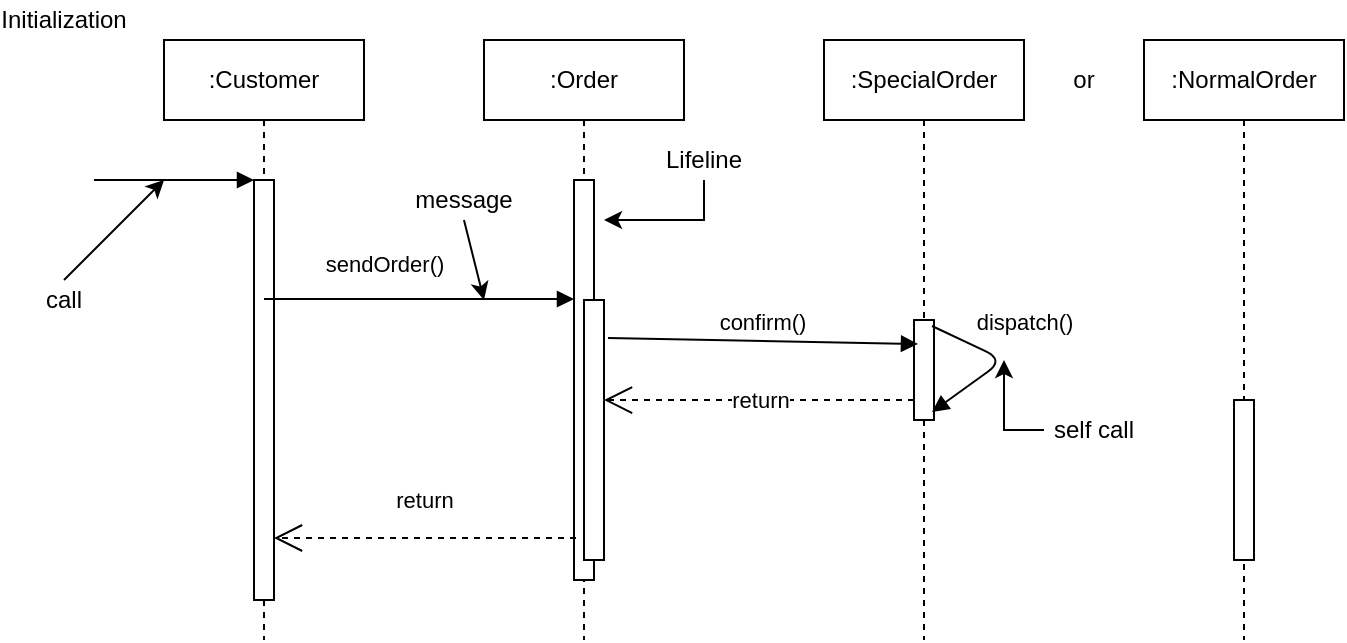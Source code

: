 <mxfile version="12.9.12" type="google"><diagram name="Page-1" id="e7e014a7-5840-1c2e-5031-d8a46d1fe8dd"><mxGraphModel dx="868" dy="456" grid="1" gridSize="10" guides="1" tooltips="1" connect="1" arrows="1" fold="1" page="1" pageScale="1" pageWidth="1169" pageHeight="826" background="#ffffff" math="0" shadow="0"><root><mxCell id="0"/><mxCell id="1" parent="0"/><mxCell id="6W8kOgB2Yg96ePMihmIw-41" value=":Customer" style="shape=umlLifeline;perimeter=lifelinePerimeter;whiteSpace=wrap;html=1;container=1;collapsible=0;recursiveResize=0;outlineConnect=0;" vertex="1" parent="1"><mxGeometry x="150" y="120" width="100" height="300" as="geometry"/></mxCell><mxCell id="6W8kOgB2Yg96ePMihmIw-45" value="" style="html=1;points=[];perimeter=orthogonalPerimeter;" vertex="1" parent="6W8kOgB2Yg96ePMihmIw-41"><mxGeometry x="45" y="70" width="10" height="210" as="geometry"/></mxCell><mxCell id="6W8kOgB2Yg96ePMihmIw-46" value="" style="html=1;verticalAlign=bottom;endArrow=block;" edge="1" parent="6W8kOgB2Yg96ePMihmIw-41"><mxGeometry width="80" relative="1" as="geometry"><mxPoint x="-35" y="70" as="sourcePoint"/><mxPoint x="45" y="70" as="targetPoint"/><Array as="points"><mxPoint x="-5" y="70"/></Array></mxGeometry></mxCell><mxCell id="6W8kOgB2Yg96ePMihmIw-42" value=":Order" style="shape=umlLifeline;perimeter=lifelinePerimeter;whiteSpace=wrap;html=1;container=1;collapsible=0;recursiveResize=0;outlineConnect=0;" vertex="1" parent="1"><mxGeometry x="310" y="120" width="100" height="300" as="geometry"/></mxCell><mxCell id="6W8kOgB2Yg96ePMihmIw-52" value="" style="html=1;points=[];perimeter=orthogonalPerimeter;" vertex="1" parent="6W8kOgB2Yg96ePMihmIw-42"><mxGeometry x="45" y="70" width="10" height="200" as="geometry"/></mxCell><mxCell id="6W8kOgB2Yg96ePMihmIw-43" value=":SpecialOrder" style="shape=umlLifeline;perimeter=lifelinePerimeter;whiteSpace=wrap;html=1;container=1;collapsible=0;recursiveResize=0;outlineConnect=0;" vertex="1" parent="1"><mxGeometry x="480" y="120" width="100" height="300" as="geometry"/></mxCell><mxCell id="6W8kOgB2Yg96ePMihmIw-60" value="" style="html=1;points=[];perimeter=orthogonalPerimeter;" vertex="1" parent="6W8kOgB2Yg96ePMihmIw-43"><mxGeometry x="45" y="140" width="10" height="50" as="geometry"/></mxCell><mxCell id="6W8kOgB2Yg96ePMihmIw-61" value="dispatch()" style="html=1;verticalAlign=bottom;endArrow=block;entryX=0.9;entryY=0.92;entryDx=0;entryDy=0;entryPerimeter=0;exitX=0.9;exitY=0.06;exitDx=0;exitDy=0;exitPerimeter=0;" edge="1" parent="6W8kOgB2Yg96ePMihmIw-43" source="6W8kOgB2Yg96ePMihmIw-60" target="6W8kOgB2Yg96ePMihmIw-60"><mxGeometry x="-0.055" y="14" width="80" relative="1" as="geometry"><mxPoint x="70" y="150" as="sourcePoint"/><mxPoint x="130" y="200" as="targetPoint"/><Array as="points"><mxPoint x="90" y="160"/></Array><mxPoint x="2" y="-21" as="offset"/></mxGeometry></mxCell><mxCell id="6W8kOgB2Yg96ePMihmIw-44" value=":NormalOrder" style="shape=umlLifeline;perimeter=lifelinePerimeter;whiteSpace=wrap;html=1;container=1;collapsible=0;recursiveResize=0;outlineConnect=0;" vertex="1" parent="1"><mxGeometry x="640" y="120" width="100" height="300" as="geometry"/></mxCell><mxCell id="6W8kOgB2Yg96ePMihmIw-69" value="" style="html=1;points=[];perimeter=orthogonalPerimeter;" vertex="1" parent="6W8kOgB2Yg96ePMihmIw-44"><mxGeometry x="45" y="180" width="10" height="80" as="geometry"/></mxCell><mxCell id="6W8kOgB2Yg96ePMihmIw-48" value="call" style="text;html=1;strokeColor=none;fillColor=none;align=center;verticalAlign=middle;whiteSpace=wrap;rounded=0;" vertex="1" parent="1"><mxGeometry x="80" y="240" width="40" height="20" as="geometry"/></mxCell><mxCell id="6W8kOgB2Yg96ePMihmIw-49" value="" style="endArrow=classic;html=1;" edge="1" parent="1"><mxGeometry width="50" height="50" relative="1" as="geometry"><mxPoint x="100" y="240" as="sourcePoint"/><mxPoint x="150" y="190" as="targetPoint"/></mxGeometry></mxCell><mxCell id="6W8kOgB2Yg96ePMihmIw-50" value="Initialization" style="text;html=1;strokeColor=none;fillColor=none;align=center;verticalAlign=middle;whiteSpace=wrap;rounded=0;" vertex="1" parent="1"><mxGeometry x="80" y="100" width="40" height="20" as="geometry"/></mxCell><mxCell id="6W8kOgB2Yg96ePMihmIw-51" value="sendOrder()" style="html=1;verticalAlign=bottom;endArrow=block;" edge="1" parent="1" target="6W8kOgB2Yg96ePMihmIw-52"><mxGeometry x="-0.226" y="10" width="80" relative="1" as="geometry"><mxPoint x="200" y="249.5" as="sourcePoint"/><mxPoint x="300" y="250" as="targetPoint"/><mxPoint y="1" as="offset"/></mxGeometry></mxCell><mxCell id="6W8kOgB2Yg96ePMihmIw-53" value="message" style="text;html=1;strokeColor=none;fillColor=none;align=center;verticalAlign=middle;whiteSpace=wrap;rounded=0;" vertex="1" parent="1"><mxGeometry x="280" y="190" width="40" height="20" as="geometry"/></mxCell><mxCell id="6W8kOgB2Yg96ePMihmIw-55" value="" style="endArrow=classic;html=1;exitX=0.5;exitY=1;exitDx=0;exitDy=0;" edge="1" parent="1" source="6W8kOgB2Yg96ePMihmIw-53"><mxGeometry width="50" height="50" relative="1" as="geometry"><mxPoint x="470" y="320" as="sourcePoint"/><mxPoint x="310" y="250" as="targetPoint"/></mxGeometry></mxCell><mxCell id="6W8kOgB2Yg96ePMihmIw-56" value="return" style="endArrow=open;endSize=12;dashed=1;html=1;exitX=0.1;exitY=0.895;exitDx=0;exitDy=0;exitPerimeter=0;" edge="1" parent="1" source="6W8kOgB2Yg96ePMihmIw-52" target="6W8kOgB2Yg96ePMihmIw-45"><mxGeometry x="0.007" y="-19" width="160" relative="1" as="geometry"><mxPoint x="350" y="341" as="sourcePoint"/><mxPoint x="580" y="300" as="targetPoint"/><mxPoint as="offset"/></mxGeometry></mxCell><mxCell id="6W8kOgB2Yg96ePMihmIw-57" value="" style="html=1;points=[];perimeter=orthogonalPerimeter;" vertex="1" parent="1"><mxGeometry x="360" y="250" width="10" height="130" as="geometry"/></mxCell><mxCell id="6W8kOgB2Yg96ePMihmIw-58" value="confirm()" style="html=1;verticalAlign=bottom;endArrow=block;exitX=1.2;exitY=0.146;exitDx=0;exitDy=0;exitPerimeter=0;" edge="1" parent="1" source="6W8kOgB2Yg96ePMihmIw-57"><mxGeometry width="80" relative="1" as="geometry"><mxPoint x="460" y="300" as="sourcePoint"/><mxPoint x="527" y="272" as="targetPoint"/></mxGeometry></mxCell><mxCell id="6W8kOgB2Yg96ePMihmIw-59" value="return" style="endArrow=open;endSize=12;dashed=1;html=1;entryX=1;entryY=0.385;entryDx=0;entryDy=0;entryPerimeter=0;" edge="1" parent="1" source="6W8kOgB2Yg96ePMihmIw-60" target="6W8kOgB2Yg96ePMihmIw-57"><mxGeometry width="160" relative="1" as="geometry"><mxPoint x="520" y="300" as="sourcePoint"/><mxPoint x="580" y="300" as="targetPoint"/></mxGeometry></mxCell><mxCell id="6W8kOgB2Yg96ePMihmIw-64" style="edgeStyle=orthogonalEdgeStyle;rounded=0;orthogonalLoop=1;jettySize=auto;html=1;" edge="1" parent="1" source="6W8kOgB2Yg96ePMihmIw-62"><mxGeometry relative="1" as="geometry"><mxPoint x="570" y="280" as="targetPoint"/></mxGeometry></mxCell><mxCell id="6W8kOgB2Yg96ePMihmIw-62" value="self call" style="text;html=1;strokeColor=none;fillColor=none;align=center;verticalAlign=middle;whiteSpace=wrap;rounded=0;" vertex="1" parent="1"><mxGeometry x="590" y="305" width="50" height="20" as="geometry"/></mxCell><mxCell id="6W8kOgB2Yg96ePMihmIw-67" style="edgeStyle=orthogonalEdgeStyle;rounded=0;orthogonalLoop=1;jettySize=auto;html=1;" edge="1" parent="1" source="6W8kOgB2Yg96ePMihmIw-65"><mxGeometry relative="1" as="geometry"><mxPoint x="370" y="210" as="targetPoint"/><Array as="points"><mxPoint x="420" y="210"/></Array></mxGeometry></mxCell><mxCell id="6W8kOgB2Yg96ePMihmIw-65" value="Lifeline" style="text;html=1;strokeColor=none;fillColor=none;align=center;verticalAlign=middle;whiteSpace=wrap;rounded=0;" vertex="1" parent="1"><mxGeometry x="400" y="170" width="40" height="20" as="geometry"/></mxCell><mxCell id="6W8kOgB2Yg96ePMihmIw-68" value="or" style="text;html=1;strokeColor=none;fillColor=none;align=center;verticalAlign=middle;whiteSpace=wrap;rounded=0;" vertex="1" parent="1"><mxGeometry x="590" y="130" width="40" height="20" as="geometry"/></mxCell></root></mxGraphModel></diagram></mxfile>